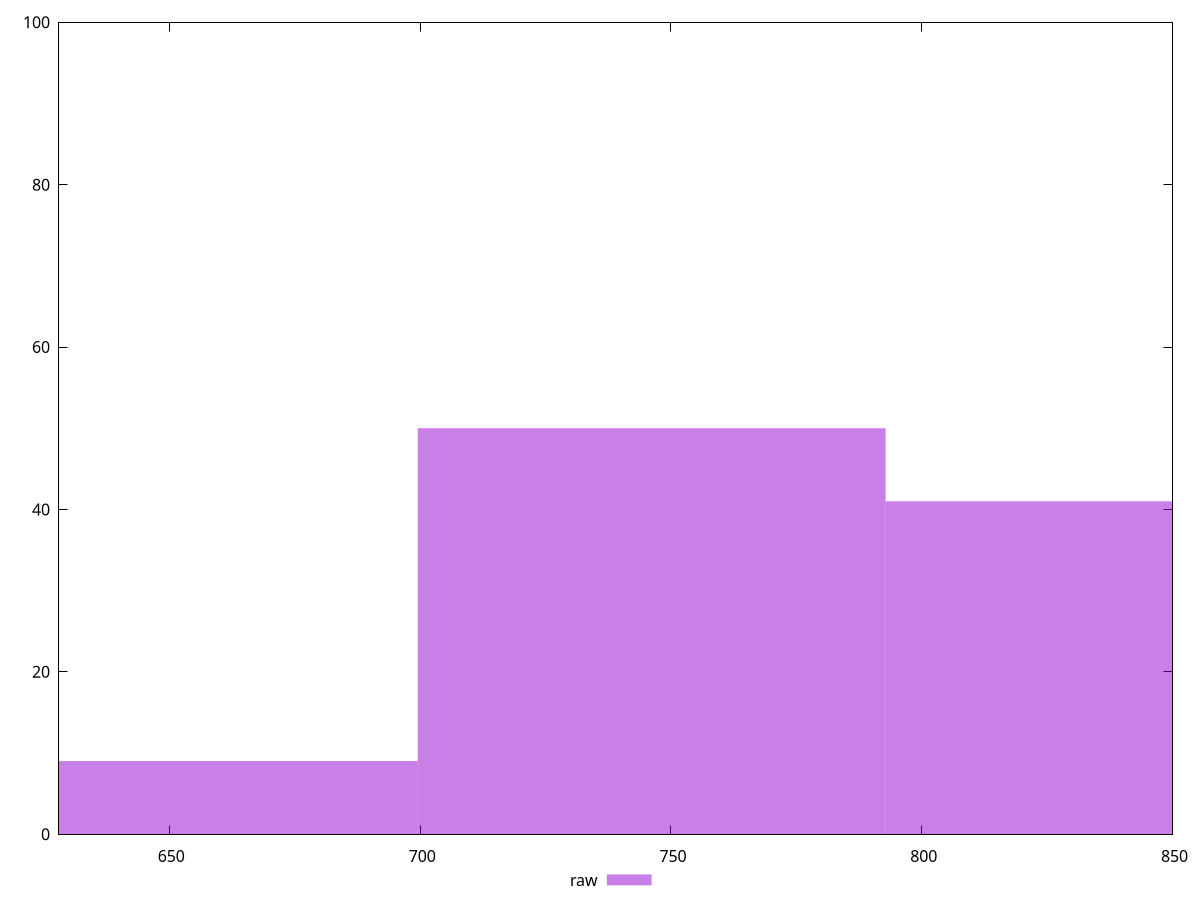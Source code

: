 reset

$raw <<EOF
746.1602335140683 50
839.4302627033269 41
652.8902043248097 9
EOF

set key outside below
set boxwidth 93.27002918925854
set xrange [628:850]
set yrange [0:100]
set trange [0:100]
set style fill transparent solid 0.5 noborder
set terminal svg size 640, 490 enhanced background rgb 'white'
set output "report_00025_2021-02-22T21:38:55.199Z/render-blocking-resources/samples/pages+cached+noadtech+nomedia/raw/histogram.svg"

plot $raw title "raw" with boxes

reset
